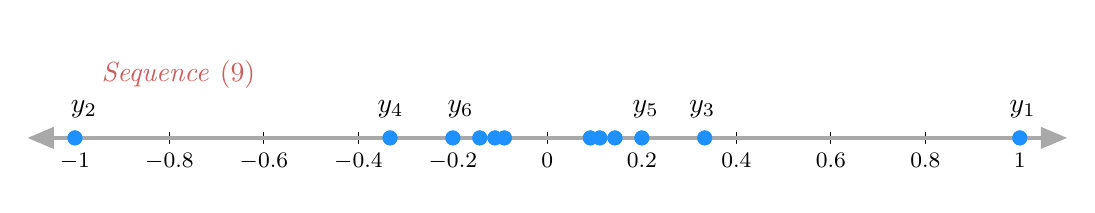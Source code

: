 \begin{tikzpicture}[line cap=round,line join=round,>=triangle 45,x=6cm,y=2.0cm]
\foreach \x in {-1,-0.8,-0.6,-0.4,-0.2,0,0.2,0.4,0.6,0.8,1}
\draw[shift={(\x,0)},color=black] (0pt,2pt) -- (0pt,-2pt) node[below] {\footnotesize $\x$};
\clip(-1.1,-0.3) rectangle (1.1,0.7);
\draw (4.214,0.3) node[anchor=north west] {$y$};
\draw (-0.38,0.3) node[anchor=north west] {$y_{4}$};
\draw (2.958,0.3) node[anchor=north west] {$y_{9}$};
\draw (0.28,0.3) node[anchor=north west] {$y_{3}$};
\draw (-1.029,0.3) node[anchor=north west] {$y_{2}$};
\draw (0.958,0.3) node[anchor=north west] {$y_{1}$};
\draw (-0.964,0.55) node[anchor=north west,color=IndianRed] {\textit{Sequence} (9)};
\draw [->,line width=1.2pt,color=DarkGray] (0.,0.) -- (-1.1,0.);
\draw [->,line width=1.2pt,color=DarkGray] (0.,0.) -- (1.1,0.);
\draw (0.16,.3) node[anchor=north west] {$y_{5}$};
\draw (-0.232,.3) node[anchor=north west] {$y_{6}$};
\begin{scriptsize}
\filldraw [DodgerBlue](1.,0.) circle (2.5pt);
\filldraw [DodgerBlue](-1.,0.) circle (2.5pt);
\filldraw [DodgerBlue](0.333,0.) circle (2.5pt);
\filldraw [DodgerBlue](-0.333,0.) circle (2.5pt);
\filldraw [DodgerBlue](0.2,0.) circle (2.5pt);
\filldraw [DodgerBlue](-0.2,0.) circle (2.5pt);
\filldraw [DodgerBlue](0.143,0.) circle (2.5pt);
\filldraw [DodgerBlue](-0.143,0.) circle (2.5pt);
\filldraw [DodgerBlue](0.111,0.) circle (2.5pt);
\filldraw [DodgerBlue](-0.111,0.) circle (2.5pt);
\filldraw [DodgerBlue](0.091,0.) circle (2.5pt);
\filldraw [DodgerBlue](-0.091,0.) circle (2.5pt);
\filldraw [DodgerBlue](1.,0.) circle (2.5pt);
\filldraw [DodgerBlue](-1.,0.) circle (2.5pt);
\filldraw [DodgerBlue](0.333,0.) circle (2.5pt);
\filldraw [DodgerBlue](-0.333,0.) circle (2.5pt);
\filldraw [DodgerBlue](0.2,0.) circle (2.5pt);
\filldraw [DodgerBlue](-0.2,0.) circle (2.5pt);
\filldraw [DodgerBlue](0.143,0.) circle (2.5pt);
\filldraw [DodgerBlue](-0.143,0.) circle (2.5pt);
\filldraw [DodgerBlue](0.111,0.) circle (2.5pt);
\filldraw [DodgerBlue](-0.111,0.) circle (2.5pt);
\filldraw [DodgerBlue](0.091,0.) circle (2.5pt);
\filldraw [DodgerBlue](-0.091,0.) circle (2.5pt);
\end{scriptsize}
\end{tikzpicture}